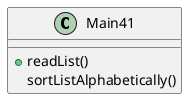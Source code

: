 @startuml
'https://plantuml.com/class-diagram


class Main41 {
+ readList()
sortListAlphabetically()
}




@enduml